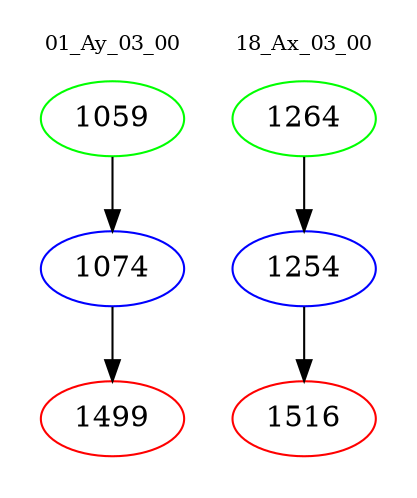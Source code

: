 digraph{
subgraph cluster_0 {
color = white
label = "01_Ay_03_00";
fontsize=10;
T0_1059 [label="1059", color="green"]
T0_1059 -> T0_1074 [color="black"]
T0_1074 [label="1074", color="blue"]
T0_1074 -> T0_1499 [color="black"]
T0_1499 [label="1499", color="red"]
}
subgraph cluster_1 {
color = white
label = "18_Ax_03_00";
fontsize=10;
T1_1264 [label="1264", color="green"]
T1_1264 -> T1_1254 [color="black"]
T1_1254 [label="1254", color="blue"]
T1_1254 -> T1_1516 [color="black"]
T1_1516 [label="1516", color="red"]
}
}
